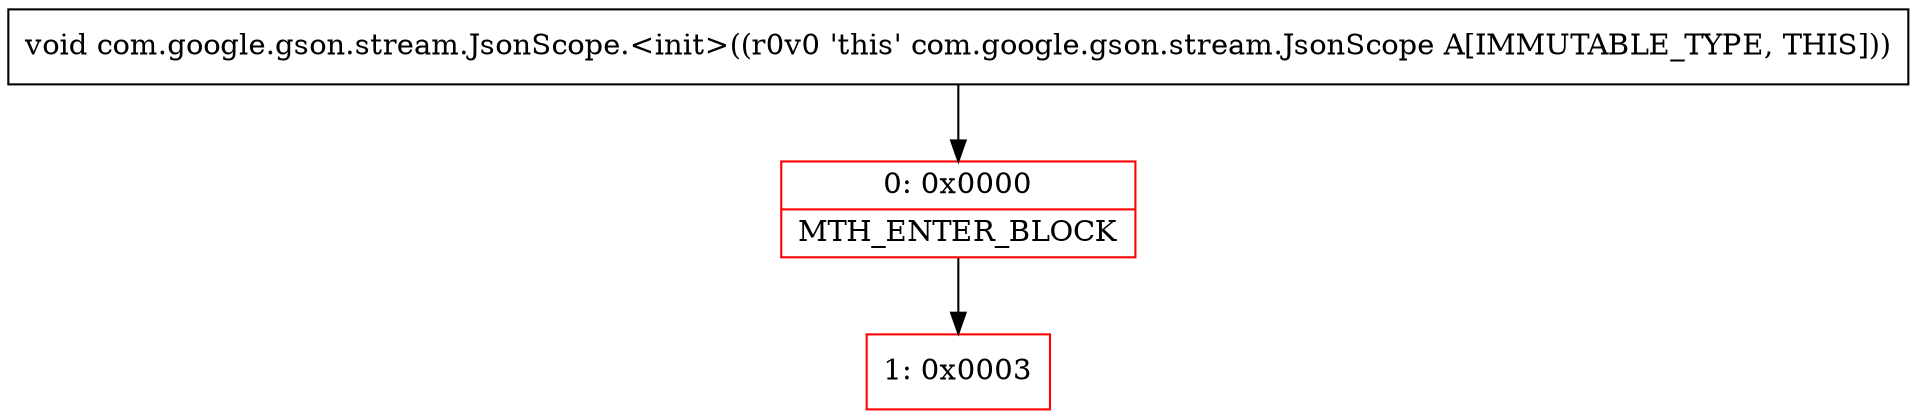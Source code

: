 digraph "CFG forcom.google.gson.stream.JsonScope.\<init\>()V" {
subgraph cluster_Region_1895711815 {
label = "R(0)";
node [shape=record,color=blue];
}
Node_0 [shape=record,color=red,label="{0\:\ 0x0000|MTH_ENTER_BLOCK\l}"];
Node_1 [shape=record,color=red,label="{1\:\ 0x0003}"];
MethodNode[shape=record,label="{void com.google.gson.stream.JsonScope.\<init\>((r0v0 'this' com.google.gson.stream.JsonScope A[IMMUTABLE_TYPE, THIS])) }"];
MethodNode -> Node_0;
Node_0 -> Node_1;
}

